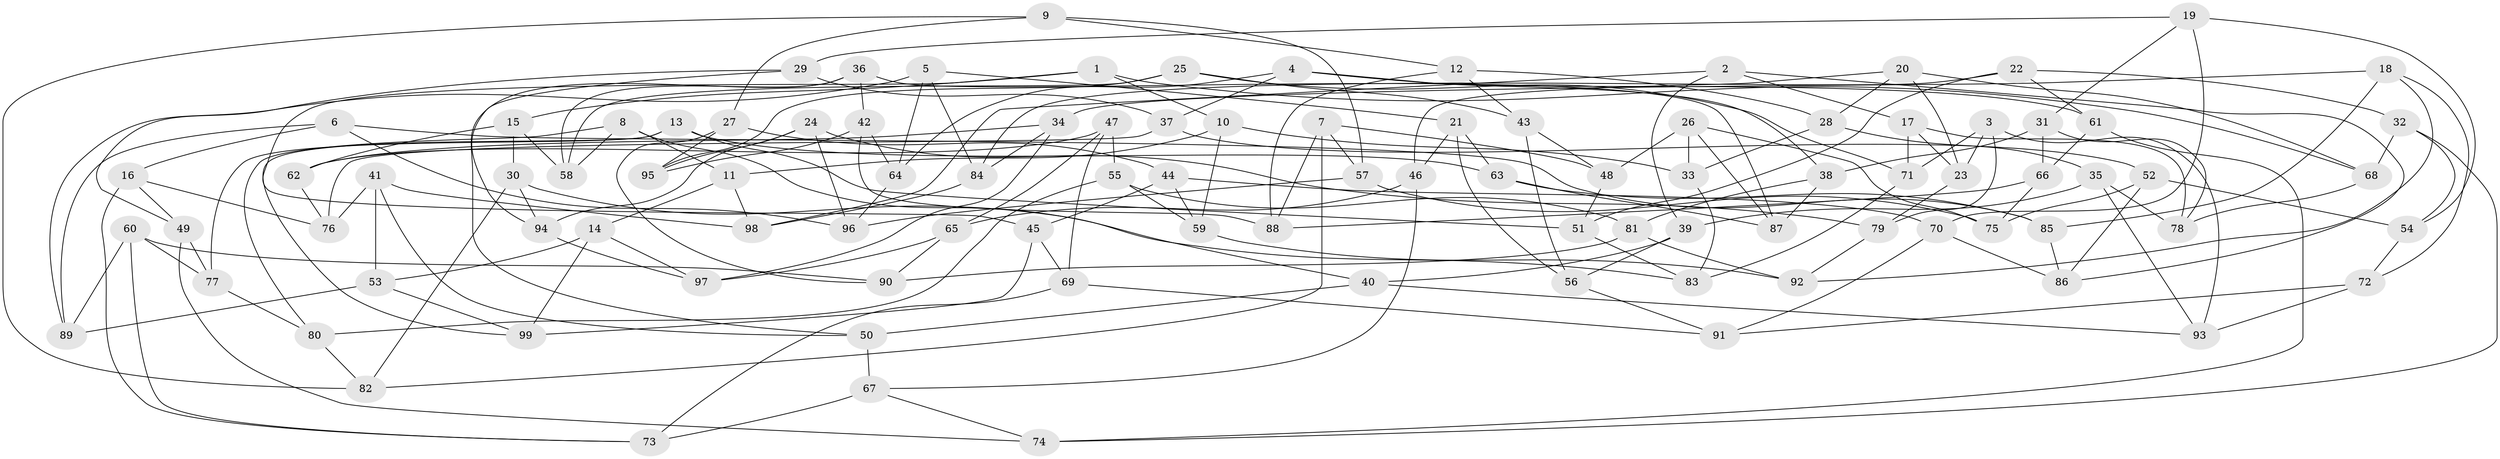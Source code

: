 // Generated by graph-tools (version 1.1) at 2025/26/03/09/25 03:26:55]
// undirected, 99 vertices, 198 edges
graph export_dot {
graph [start="1"]
  node [color=gray90,style=filled];
  1;
  2;
  3;
  4;
  5;
  6;
  7;
  8;
  9;
  10;
  11;
  12;
  13;
  14;
  15;
  16;
  17;
  18;
  19;
  20;
  21;
  22;
  23;
  24;
  25;
  26;
  27;
  28;
  29;
  30;
  31;
  32;
  33;
  34;
  35;
  36;
  37;
  38;
  39;
  40;
  41;
  42;
  43;
  44;
  45;
  46;
  47;
  48;
  49;
  50;
  51;
  52;
  53;
  54;
  55;
  56;
  57;
  58;
  59;
  60;
  61;
  62;
  63;
  64;
  65;
  66;
  67;
  68;
  69;
  70;
  71;
  72;
  73;
  74;
  75;
  76;
  77;
  78;
  79;
  80;
  81;
  82;
  83;
  84;
  85;
  86;
  87;
  88;
  89;
  90;
  91;
  92;
  93;
  94;
  95;
  96;
  97;
  98;
  99;
  1 -- 45;
  1 -- 10;
  1 -- 15;
  1 -- 68;
  2 -- 39;
  2 -- 98;
  2 -- 86;
  2 -- 17;
  3 -- 71;
  3 -- 23;
  3 -- 93;
  3 -- 79;
  4 -- 61;
  4 -- 64;
  4 -- 38;
  4 -- 37;
  5 -- 64;
  5 -- 84;
  5 -- 89;
  5 -- 21;
  6 -- 16;
  6 -- 89;
  6 -- 96;
  6 -- 85;
  7 -- 82;
  7 -- 57;
  7 -- 88;
  7 -- 48;
  8 -- 80;
  8 -- 58;
  8 -- 11;
  8 -- 40;
  9 -- 27;
  9 -- 82;
  9 -- 57;
  9 -- 12;
  10 -- 11;
  10 -- 59;
  10 -- 33;
  11 -- 98;
  11 -- 14;
  12 -- 28;
  12 -- 88;
  12 -- 43;
  13 -- 99;
  13 -- 63;
  13 -- 77;
  13 -- 51;
  14 -- 53;
  14 -- 99;
  14 -- 97;
  15 -- 58;
  15 -- 62;
  15 -- 30;
  16 -- 73;
  16 -- 49;
  16 -- 76;
  17 -- 71;
  17 -- 23;
  17 -- 78;
  18 -- 85;
  18 -- 34;
  18 -- 72;
  18 -- 92;
  19 -- 29;
  19 -- 31;
  19 -- 54;
  19 -- 70;
  20 -- 46;
  20 -- 23;
  20 -- 28;
  20 -- 68;
  21 -- 63;
  21 -- 56;
  21 -- 46;
  22 -- 84;
  22 -- 51;
  22 -- 32;
  22 -- 61;
  23 -- 79;
  24 -- 96;
  24 -- 95;
  24 -- 79;
  24 -- 94;
  25 -- 58;
  25 -- 71;
  25 -- 43;
  25 -- 95;
  26 -- 87;
  26 -- 75;
  26 -- 33;
  26 -- 48;
  27 -- 90;
  27 -- 44;
  27 -- 95;
  28 -- 33;
  28 -- 35;
  29 -- 37;
  29 -- 94;
  29 -- 49;
  30 -- 83;
  30 -- 94;
  30 -- 82;
  31 -- 66;
  31 -- 38;
  31 -- 78;
  32 -- 74;
  32 -- 68;
  32 -- 54;
  33 -- 83;
  34 -- 62;
  34 -- 97;
  34 -- 84;
  35 -- 78;
  35 -- 39;
  35 -- 93;
  36 -- 42;
  36 -- 87;
  36 -- 58;
  36 -- 50;
  37 -- 52;
  37 -- 76;
  38 -- 87;
  38 -- 81;
  39 -- 56;
  39 -- 40;
  40 -- 93;
  40 -- 50;
  41 -- 53;
  41 -- 50;
  41 -- 76;
  41 -- 98;
  42 -- 95;
  42 -- 64;
  42 -- 88;
  43 -- 48;
  43 -- 56;
  44 -- 70;
  44 -- 59;
  44 -- 45;
  45 -- 99;
  45 -- 69;
  46 -- 65;
  46 -- 67;
  47 -- 55;
  47 -- 65;
  47 -- 69;
  47 -- 62;
  48 -- 51;
  49 -- 74;
  49 -- 77;
  50 -- 67;
  51 -- 83;
  52 -- 75;
  52 -- 86;
  52 -- 54;
  53 -- 99;
  53 -- 89;
  54 -- 72;
  55 -- 81;
  55 -- 59;
  55 -- 80;
  56 -- 91;
  57 -- 96;
  57 -- 75;
  59 -- 92;
  60 -- 90;
  60 -- 73;
  60 -- 89;
  60 -- 77;
  61 -- 74;
  61 -- 66;
  62 -- 76;
  63 -- 87;
  63 -- 85;
  64 -- 96;
  65 -- 90;
  65 -- 97;
  66 -- 88;
  66 -- 75;
  67 -- 74;
  67 -- 73;
  68 -- 78;
  69 -- 73;
  69 -- 91;
  70 -- 86;
  70 -- 91;
  71 -- 83;
  72 -- 93;
  72 -- 91;
  77 -- 80;
  79 -- 92;
  80 -- 82;
  81 -- 90;
  81 -- 92;
  84 -- 98;
  85 -- 86;
  94 -- 97;
}
